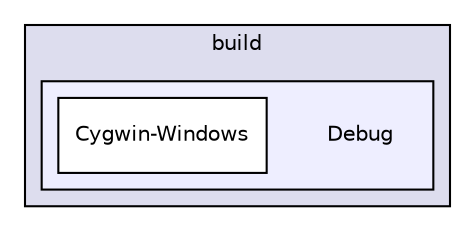 digraph "build/Debug" {
  compound=true
  node [ fontsize="10", fontname="Helvetica"];
  edge [ labelfontsize="10", labelfontname="Helvetica"];
  subgraph clusterdir_4fef79e7177ba769987a8da36c892c5f {
    graph [ bgcolor="#ddddee", pencolor="black", label="build" fontname="Helvetica", fontsize="10", URL="dir_4fef79e7177ba769987a8da36c892c5f.html"]
  subgraph clusterdir_fd7da27072e1ba382b32f9c507e53144 {
    graph [ bgcolor="#eeeeff", pencolor="black", label="" URL="dir_fd7da27072e1ba382b32f9c507e53144.html"];
    dir_fd7da27072e1ba382b32f9c507e53144 [shape=plaintext label="Debug"];
    dir_5aa0f545e3a098f50edcb27c1cb11f25 [shape=box label="Cygwin-Windows" color="black" fillcolor="white" style="filled" URL="dir_5aa0f545e3a098f50edcb27c1cb11f25.html"];
  }
  }
}
